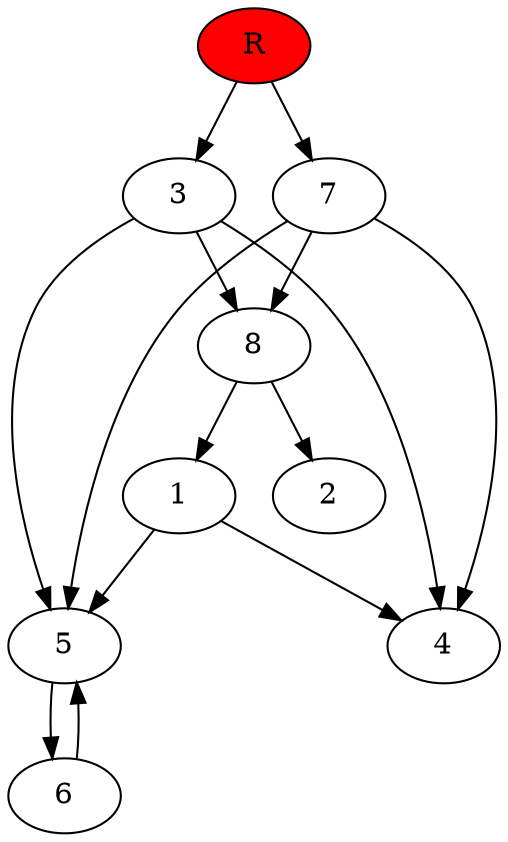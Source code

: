 digraph prb38784 {
	1
	2
	3
	4
	5
	6
	7
	8
	R [fillcolor="#ff0000" style=filled]
	1 -> 4
	1 -> 5
	3 -> 4
	3 -> 5
	3 -> 8
	5 -> 6
	6 -> 5
	7 -> 4
	7 -> 5
	7 -> 8
	8 -> 1
	8 -> 2
	R -> 3
	R -> 7
}
